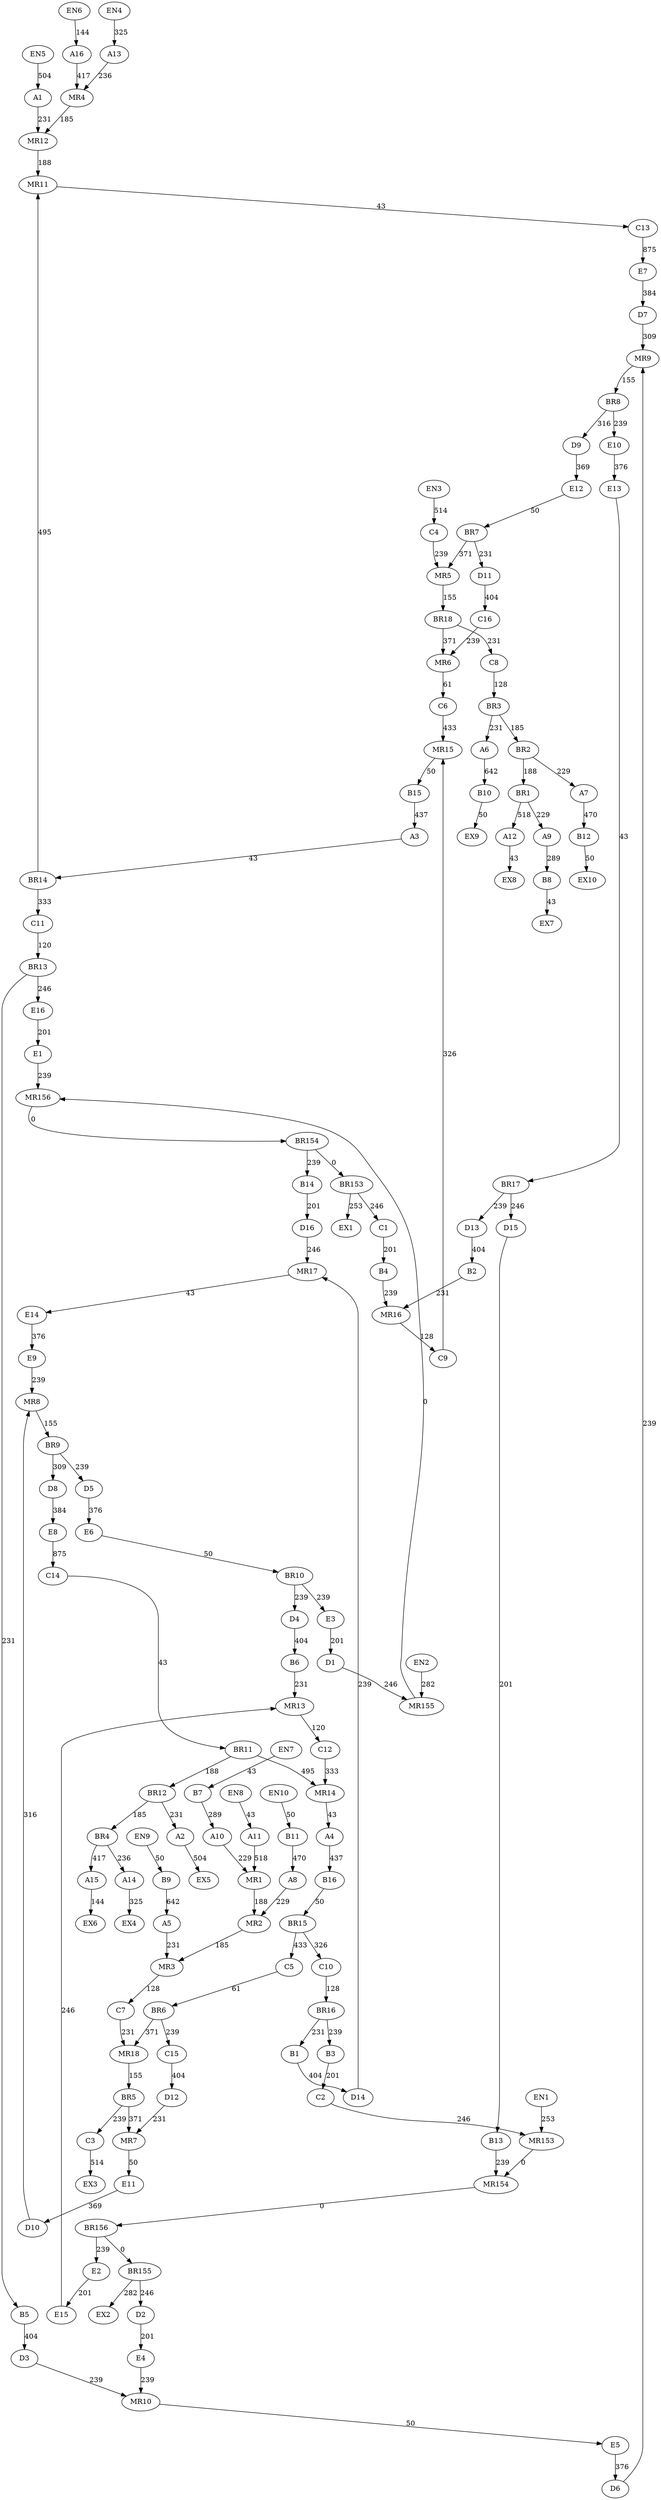 strict digraph "" {
	A1 -> MR12	 [label=231,
		weight=231];
	MR12 -> MR11	 [label=188,
		weight=188];
	BR12 -> A2	 [label=231,
		weight=231];
	BR12 -> BR4	 [label=185,
		weight=185];
	A2 -> EX5	 [label=504,
		weight=504];
	EN5 -> A1	 [label=504,
		weight=504];
	A3 -> BR14	 [label=43,
		weight=43];
	BR14 -> C11	 [label=333,
		weight=333];
	BR14 -> MR11	 [label=495,
		weight=495];
	MR14 -> A4	 [label=43,
		weight=43];
	A4 -> B16	 [label=437,
		weight=437];
	B16 -> BR15	 [label=50,
		weight=50];
	B15 -> A3	 [label=437,
		weight=437];
	A5 -> MR3	 [label=231,
		weight=231];
	MR3 -> C7	 [label=128,
		weight=128];
	BR3 -> A6	 [label=231,
		weight=231];
	BR3 -> BR2	 [label=185,
		weight=185];
	A6 -> B10	 [label=642,
		weight=642];
	B10 -> EX9	 [label=50,
		weight=50];
	B9 -> A5	 [label=642,
		weight=642];
	A7 -> B12	 [label=470,
		weight=470];
	B12 -> EX10	 [label=50,
		weight=50];
	B11 -> A8	 [label=470,
		weight=470];
	A8 -> MR2	 [label=229,
		weight=229];
	MR2 -> MR3	 [label=185,
		weight=185];
	BR2 -> A7	 [label=229,
		weight=229];
	BR2 -> BR1	 [label=188,
		weight=188];
	A9 -> B8	 [label=289,
		weight=289];
	B8 -> EX7	 [label=43,
		weight=43];
	B7 -> A10	 [label=289,
		weight=289];
	A10 -> MR1	 [label=229,
		weight=229];
	MR1 -> MR2	 [label=188,
		weight=188];
	BR1 -> A9	 [label=229,
		weight=229];
	BR1 -> A12	 [label=518,
		weight=518];
	A11 -> MR1	 [label=518,
		weight=518];
	A12 -> EX8	 [label=43,
		weight=43];
	EN8 -> A11	 [label=43,
		weight=43];
	A13 -> MR4	 [label=236,
		weight=236];
	MR4 -> MR12	 [label=185,
		weight=185];
	BR4 -> A14	 [label=236,
		weight=236];
	BR4 -> A15	 [label=417,
		weight=417];
	A14 -> EX4	 [label=325,
		weight=325];
	EN4 -> A13	 [label=325,
		weight=325];
	A15 -> EX6	 [label=144,
		weight=144];
	EN6 -> A16	 [label=144,
		weight=144];
	A16 -> MR4	 [label=417,
		weight=417];
	B1 -> D14	 [label=404,
		weight=404];
	D14 -> MR17	 [label=239,
		weight=239];
	D13 -> B2	 [label=404,
		weight=404];
	B2 -> MR16	 [label=231,
		weight=231];
	MR16 -> C9	 [label=128,
		weight=128];
	BR16 -> B1	 [label=231,
		weight=231];
	BR16 -> B3	 [label=239,
		weight=239];
	B3 -> C2	 [label=201,
		weight=201];
	C2 -> MR153	 [label=246,
		weight=246];
	C1 -> B4	 [label=201,
		weight=201];
	B4 -> MR16	 [label=239,
		weight=239];
	B5 -> D3	 [label=404,
		weight=404];
	D3 -> MR10	 [label=239,
		weight=239];
	D4 -> B6	 [label=404,
		weight=404];
	B6 -> MR13	 [label=231,
		weight=231];
	MR13 -> C12	 [label=120,
		weight=120];
	BR13 -> B5	 [label=231,
		weight=231];
	BR13 -> E16	 [label=246,
		weight=246];
	EN7 -> B7	 [label=43,
		weight=43];
	EN9 -> B9	 [label=50,
		weight=50];
	EN10 -> B11	 [label=50,
		weight=50];
	B13 -> MR154	 [label=239,
		weight=239];
	MR154 -> BR156	 [label=0,
		weight=0];
	BR154 -> B14	 [label=239,
		weight=239];
	BR154 -> BR153	 [label=0,
		weight=0];
	B14 -> D16	 [label=201,
		weight=201];
	D16 -> MR17	 [label=246,
		weight=246];
	D15 -> B13	 [label=201,
		weight=201];
	BR15 -> C5	 [label=433,
		weight=433];
	BR15 -> C10	 [label=326,
		weight=326];
	MR15 -> B15	 [label=50,
		weight=50];
	MR153 -> MR154	 [label=0,
		weight=0];
	BR153 -> C1	 [label=246,
		weight=246];
	BR153 -> EX1	 [label=253,
		weight=253];
	C3 -> EX3	 [label=514,
		weight=514];
	EN3 -> C4	 [label=514,
		weight=514];
	C4 -> MR5	 [label=239,
		weight=239];
	MR5 -> BR18	 [label=155,
		weight=155];
	BR5 -> C3	 [label=239,
		weight=239];
	BR5 -> MR7	 [label=371,
		weight=371];
	C5 -> BR6	 [label=61,
		weight=61];
	BR6 -> MR18	 [label=371,
		weight=371];
	BR6 -> C15	 [label=239,
		weight=239];
	MR6 -> C6	 [label=61,
		weight=61];
	C6 -> MR15	 [label=433,
		weight=433];
	C7 -> MR18	 [label=231,
		weight=231];
	MR18 -> BR5	 [label=155,
		weight=155];
	BR18 -> MR6	 [label=371,
		weight=371];
	BR18 -> C8	 [label=231,
		weight=231];
	C8 -> BR3	 [label=128,
		weight=128];
	C9 -> MR15	 [label=326,
		weight=326];
	C10 -> BR16	 [label=128,
		weight=128];
	C11 -> BR13	 [label=120,
		weight=120];
	C12 -> MR14	 [label=333,
		weight=333];
	C13 -> E7	 [label=875,
		weight=875];
	E7 -> D7	 [label=384,
		weight=384];
	E8 -> C14	 [label=875,
		weight=875];
	C14 -> BR11	 [label=43,
		weight=43];
	BR11 -> BR12	 [label=188,
		weight=188];
	BR11 -> MR14	 [label=495,
		weight=495];
	MR11 -> C13	 [label=43,
		weight=43];
	C15 -> D12	 [label=404,
		weight=404];
	D12 -> MR7	 [label=231,
		weight=231];
	D11 -> C16	 [label=404,
		weight=404];
	C16 -> MR6	 [label=239,
		weight=239];
	D1 -> MR155	 [label=246,
		weight=246];
	MR155 -> MR156	 [label=0,
		weight=0];
	BR155 -> D2	 [label=246,
		weight=246];
	BR155 -> EX2	 [label=282,
		weight=282];
	D2 -> E4	 [label=201,
		weight=201];
	E4 -> MR10	 [label=239,
		weight=239];
	E3 -> D1	 [label=201,
		weight=201];
	MR10 -> E5	 [label=50,
		weight=50];
	BR10 -> D4	 [label=239,
		weight=239];
	BR10 -> E3	 [label=239,
		weight=239];
	D5 -> E6	 [label=376,
		weight=376];
	E6 -> BR10	 [label=50,
		weight=50];
	E5 -> D6	 [label=376,
		weight=376];
	D6 -> MR9	 [label=239,
		weight=239];
	MR9 -> BR8	 [label=155,
		weight=155];
	BR9 -> D5	 [label=239,
		weight=239];
	BR9 -> D8	 [label=309,
		weight=309];
	D7 -> MR9	 [label=309,
		weight=309];
	D8 -> E8	 [label=384,
		weight=384];
	D9 -> E12	 [label=369,
		weight=369];
	E12 -> BR7	 [label=50,
		weight=50];
	E11 -> D10	 [label=369,
		weight=369];
	D10 -> MR8	 [label=316,
		weight=316];
	MR8 -> BR9	 [label=155,
		weight=155];
	BR8 -> D9	 [label=316,
		weight=316];
	BR8 -> E10	 [label=239,
		weight=239];
	MR7 -> E11	 [label=50,
		weight=50];
	BR7 -> MR5	 [label=371,
		weight=371];
	BR7 -> D11	 [label=231,
		weight=231];
	MR17 -> E14	 [label=43,
		weight=43];
	BR17 -> D13	 [label=239,
		weight=239];
	BR17 -> D15	 [label=246,
		weight=246];
	E1 -> MR156	 [label=239,
		weight=239];
	MR156 -> BR154	 [label=0,
		weight=0];
	BR156 -> BR155	 [label=0,
		weight=0];
	BR156 -> E2	 [label=239,
		weight=239];
	E2 -> E15	 [label=201,
		weight=201];
	E15 -> MR13	 [label=246,
		weight=246];
	E16 -> E1	 [label=201,
		weight=201];
	E9 -> MR8	 [label=239,
		weight=239];
	E10 -> E13	 [label=376,
		weight=376];
	E13 -> BR17	 [label=43,
		weight=43];
	E14 -> E9	 [label=376,
		weight=376];
	EN1 -> MR153	 [label=253,
		weight=253];
	EN2 -> MR155	 [label=282,
		weight=282];
}
